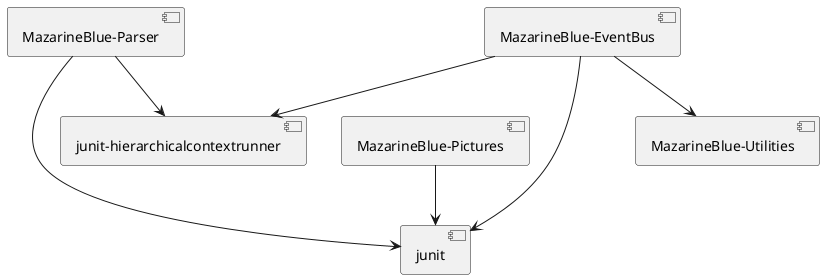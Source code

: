 @startuml
[MazarineBlue-Parser] --> [junit]
[MazarineBlue-Parser] --> [junit-hierarchicalcontextrunner]
[MazarineBlue-Pictures] --> [junit]
[MazarineBlue-EventBus] ---> [junit]
[MazarineBlue-EventBus] --> [junit-hierarchicalcontextrunner]
[MazarineBlue-EventBus] --> [MazarineBlue-Utilities]
@enduml